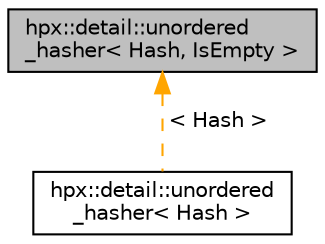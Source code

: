 digraph "hpx::detail::unordered_hasher&lt; Hash, IsEmpty &gt;"
{
  edge [fontname="Helvetica",fontsize="10",labelfontname="Helvetica",labelfontsize="10"];
  node [fontname="Helvetica",fontsize="10",shape=record];
  Node0 [label="hpx::detail::unordered\l_hasher\< Hash, IsEmpty \>",height=0.2,width=0.4,color="black", fillcolor="grey75", style="filled", fontcolor="black"];
  Node0 -> Node1 [dir="back",color="orange",fontsize="10",style="dashed",label=" \< Hash \>" ,fontname="Helvetica"];
  Node1 [label="hpx::detail::unordered\l_hasher\< Hash \>",height=0.2,width=0.4,color="black", fillcolor="white", style="filled",URL="$df/da2/structhpx_1_1detail_1_1unordered__hasher.html"];
}
